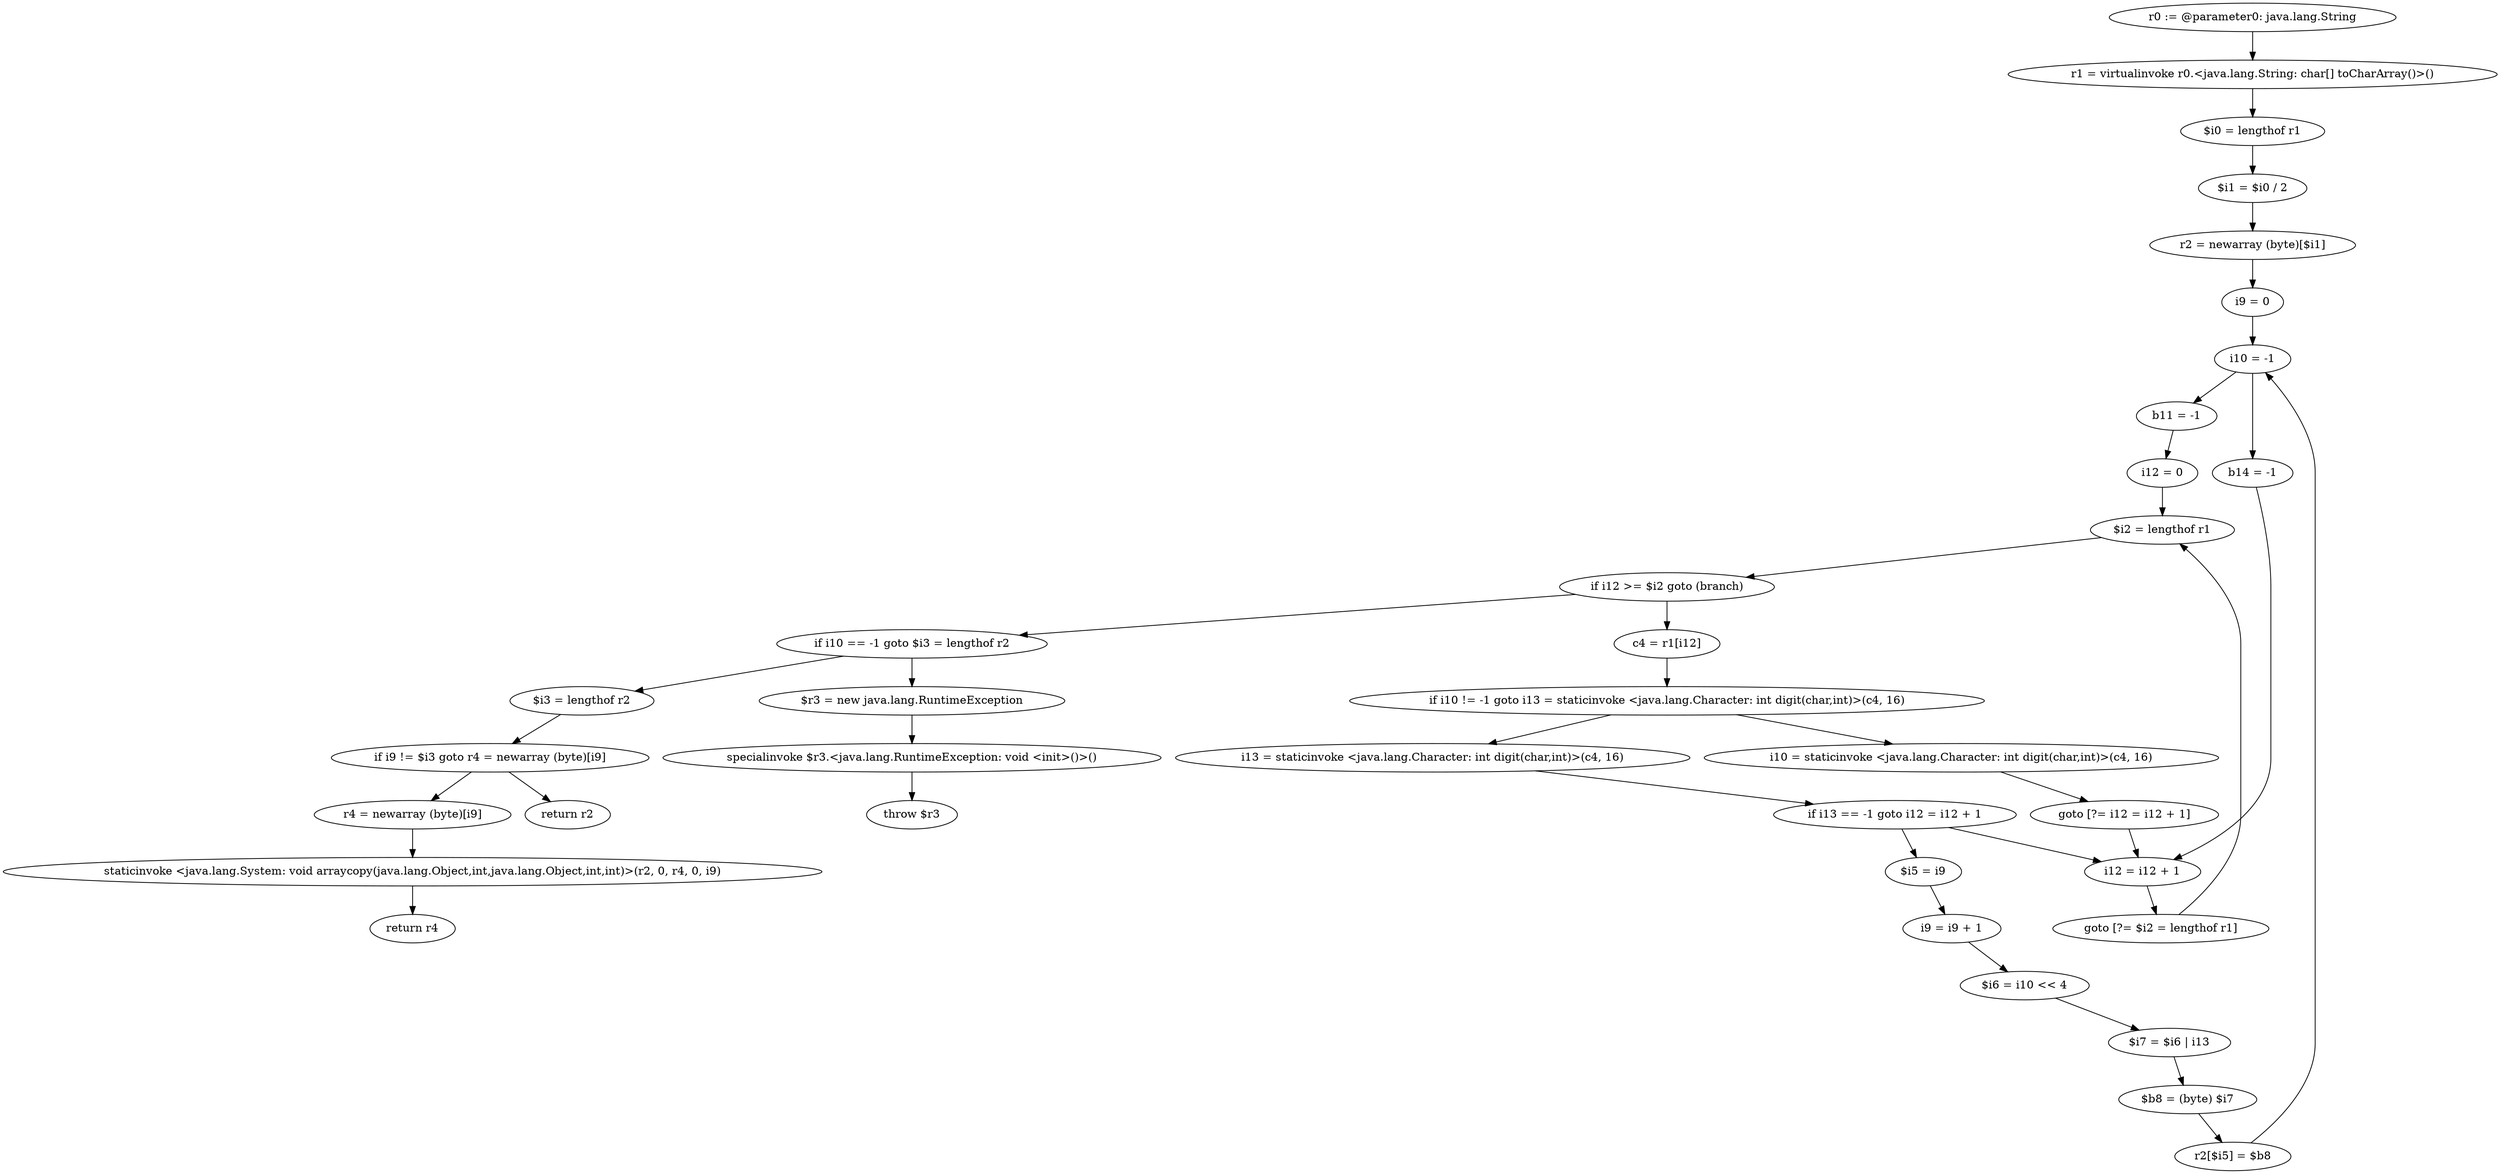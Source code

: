 digraph "unitGraph" {
    "r0 := @parameter0: java.lang.String"
    "r1 = virtualinvoke r0.<java.lang.String: char[] toCharArray()>()"
    "$i0 = lengthof r1"
    "$i1 = $i0 / 2"
    "r2 = newarray (byte)[$i1]"
    "i9 = 0"
    "i10 = -1"
    "b11 = -1"
    "i12 = 0"
    "$i2 = lengthof r1"
    "if i12 >= $i2 goto (branch)"
    "c4 = r1[i12]"
    "if i10 != -1 goto i13 = staticinvoke <java.lang.Character: int digit(char,int)>(c4, 16)"
    "i10 = staticinvoke <java.lang.Character: int digit(char,int)>(c4, 16)"
    "goto [?= i12 = i12 + 1]"
    "i13 = staticinvoke <java.lang.Character: int digit(char,int)>(c4, 16)"
    "if i13 == -1 goto i12 = i12 + 1"
    "$i5 = i9"
    "i9 = i9 + 1"
    "$i6 = i10 << 4"
    "$i7 = $i6 | i13"
    "$b8 = (byte) $i7"
    "r2[$i5] = $b8"
    "b14 = -1"
    "i12 = i12 + 1"
    "goto [?= $i2 = lengthof r1]"
    "if i10 == -1 goto $i3 = lengthof r2"
    "$r3 = new java.lang.RuntimeException"
    "specialinvoke $r3.<java.lang.RuntimeException: void <init>()>()"
    "throw $r3"
    "$i3 = lengthof r2"
    "if i9 != $i3 goto r4 = newarray (byte)[i9]"
    "return r2"
    "r4 = newarray (byte)[i9]"
    "staticinvoke <java.lang.System: void arraycopy(java.lang.Object,int,java.lang.Object,int,int)>(r2, 0, r4, 0, i9)"
    "return r4"
    "r0 := @parameter0: java.lang.String"->"r1 = virtualinvoke r0.<java.lang.String: char[] toCharArray()>()";
    "r1 = virtualinvoke r0.<java.lang.String: char[] toCharArray()>()"->"$i0 = lengthof r1";
    "$i0 = lengthof r1"->"$i1 = $i0 / 2";
    "$i1 = $i0 / 2"->"r2 = newarray (byte)[$i1]";
    "r2 = newarray (byte)[$i1]"->"i9 = 0";
    "i9 = 0"->"i10 = -1";
    "i10 = -1"->"b11 = -1";
    "b11 = -1"->"i12 = 0";
    "i12 = 0"->"$i2 = lengthof r1";
    "$i2 = lengthof r1"->"if i12 >= $i2 goto (branch)";
    "if i12 >= $i2 goto (branch)"->"c4 = r1[i12]";
    "if i12 >= $i2 goto (branch)"->"if i10 == -1 goto $i3 = lengthof r2";
    "c4 = r1[i12]"->"if i10 != -1 goto i13 = staticinvoke <java.lang.Character: int digit(char,int)>(c4, 16)";
    "if i10 != -1 goto i13 = staticinvoke <java.lang.Character: int digit(char,int)>(c4, 16)"->"i10 = staticinvoke <java.lang.Character: int digit(char,int)>(c4, 16)";
    "if i10 != -1 goto i13 = staticinvoke <java.lang.Character: int digit(char,int)>(c4, 16)"->"i13 = staticinvoke <java.lang.Character: int digit(char,int)>(c4, 16)";
    "i10 = staticinvoke <java.lang.Character: int digit(char,int)>(c4, 16)"->"goto [?= i12 = i12 + 1]";
    "goto [?= i12 = i12 + 1]"->"i12 = i12 + 1";
    "i13 = staticinvoke <java.lang.Character: int digit(char,int)>(c4, 16)"->"if i13 == -1 goto i12 = i12 + 1";
    "if i13 == -1 goto i12 = i12 + 1"->"$i5 = i9";
    "if i13 == -1 goto i12 = i12 + 1"->"i12 = i12 + 1";
    "$i5 = i9"->"i9 = i9 + 1";
    "i9 = i9 + 1"->"$i6 = i10 << 4";
    "$i6 = i10 << 4"->"$i7 = $i6 | i13";
    "$i7 = $i6 | i13"->"$b8 = (byte) $i7";
    "$b8 = (byte) $i7"->"r2[$i5] = $b8";
    "r2[$i5] = $b8"->"i10 = -1";
    "i10 = -1"->"b14 = -1";
    "b14 = -1"->"i12 = i12 + 1";
    "i12 = i12 + 1"->"goto [?= $i2 = lengthof r1]";
    "goto [?= $i2 = lengthof r1]"->"$i2 = lengthof r1";
    "if i10 == -1 goto $i3 = lengthof r2"->"$r3 = new java.lang.RuntimeException";
    "if i10 == -1 goto $i3 = lengthof r2"->"$i3 = lengthof r2";
    "$r3 = new java.lang.RuntimeException"->"specialinvoke $r3.<java.lang.RuntimeException: void <init>()>()";
    "specialinvoke $r3.<java.lang.RuntimeException: void <init>()>()"->"throw $r3";
    "$i3 = lengthof r2"->"if i9 != $i3 goto r4 = newarray (byte)[i9]";
    "if i9 != $i3 goto r4 = newarray (byte)[i9]"->"return r2";
    "if i9 != $i3 goto r4 = newarray (byte)[i9]"->"r4 = newarray (byte)[i9]";
    "r4 = newarray (byte)[i9]"->"staticinvoke <java.lang.System: void arraycopy(java.lang.Object,int,java.lang.Object,int,int)>(r2, 0, r4, 0, i9)";
    "staticinvoke <java.lang.System: void arraycopy(java.lang.Object,int,java.lang.Object,int,int)>(r2, 0, r4, 0, i9)"->"return r4";
}
